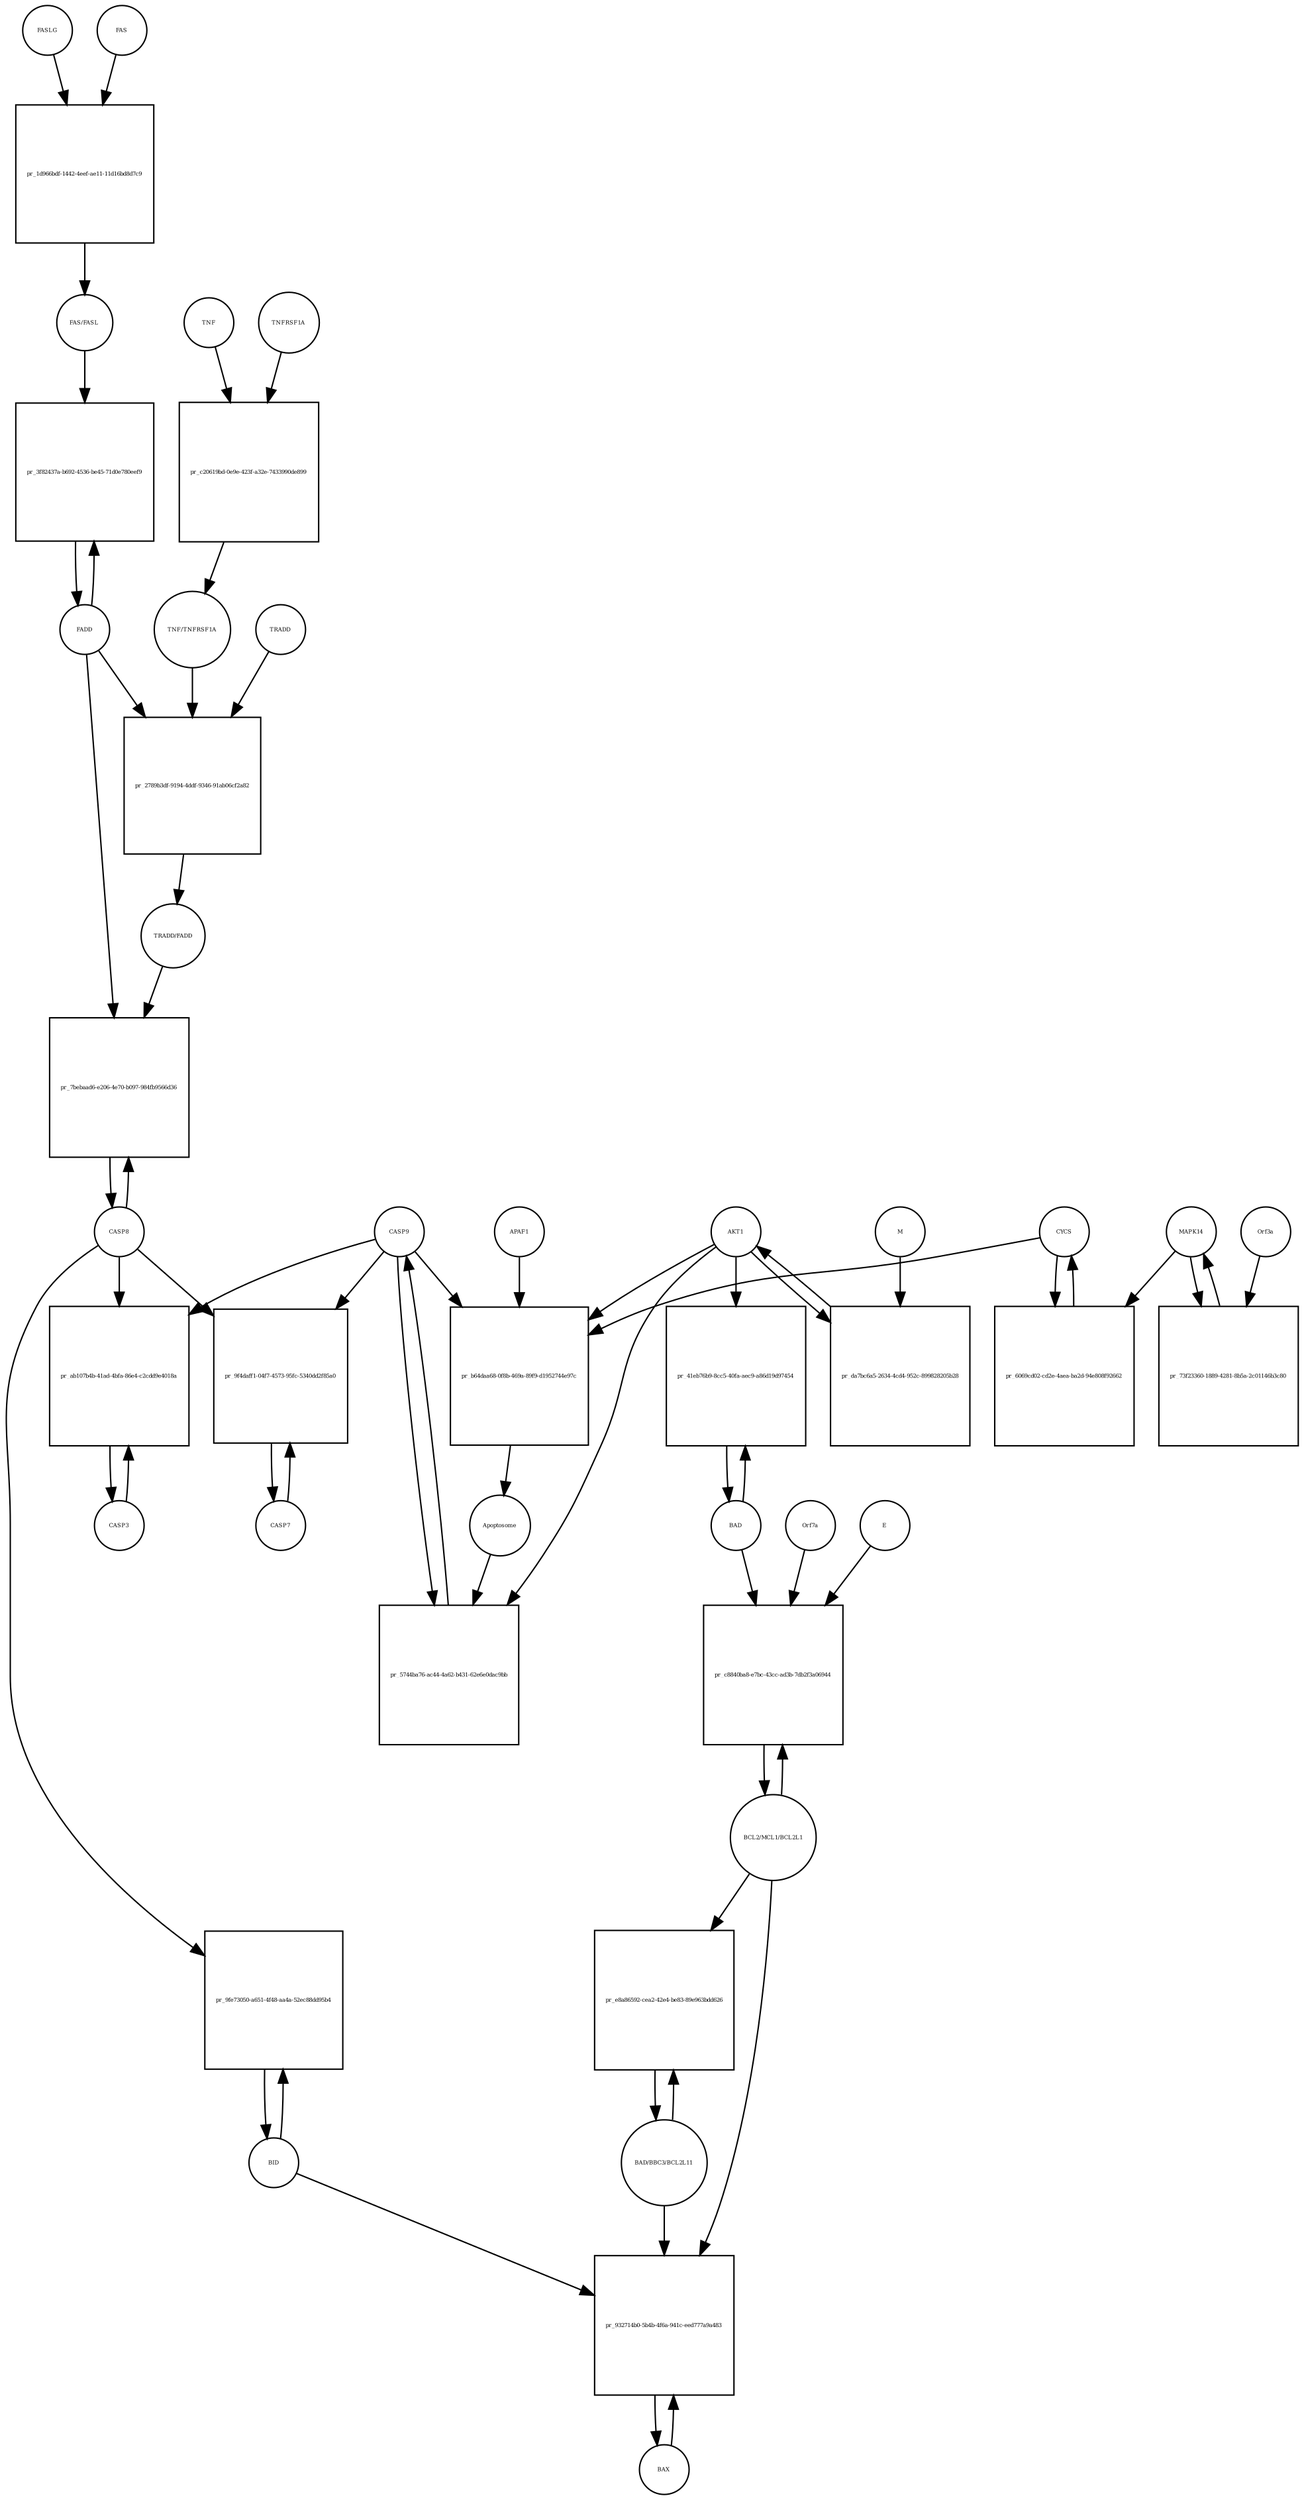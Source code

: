 strict digraph  {
FASLG [annotation="", bipartite=0, cls=macromolecule, fontsize=4, label=FASLG, shape=circle];
"pr_1d966bdf-1442-4eef-ae11-11d16bd8d7c9" [annotation="", bipartite=1, cls=process, fontsize=4, label="pr_1d966bdf-1442-4eef-ae11-11d16bd8d7c9", shape=square];
FAS [annotation="", bipartite=0, cls=macromolecule, fontsize=4, label=FAS, shape=circle];
"FAS/FASL" [annotation="", bipartite=0, cls=complex, fontsize=4, label="FAS/FASL", shape=circle];
FADD [annotation="", bipartite=0, cls=macromolecule, fontsize=4, label=FADD, shape=circle];
"pr_3f82437a-b692-4536-be45-71d0e780eef9" [annotation="", bipartite=1, cls=process, fontsize=4, label="pr_3f82437a-b692-4536-be45-71d0e780eef9", shape=square];
CASP8 [annotation="", bipartite=0, cls=macromolecule, fontsize=4, label=CASP8, shape=circle];
"pr_7bebaad6-e206-4e70-b097-984fb9566d36" [annotation="", bipartite=1, cls=process, fontsize=4, label="pr_7bebaad6-e206-4e70-b097-984fb9566d36", shape=square];
"TRADD/FADD" [annotation="", bipartite=0, cls=complex, fontsize=4, label="TRADD/FADD", shape=circle];
CASP3 [annotation="", bipartite=0, cls=macromolecule, fontsize=4, label=CASP3, shape=circle];
"pr_ab107b4b-41ad-4bfa-86e4-c2cdd9e4018a" [annotation="", bipartite=1, cls=process, fontsize=4, label="pr_ab107b4b-41ad-4bfa-86e4-c2cdd9e4018a", shape=square];
CASP9 [annotation="", bipartite=0, cls=macromolecule, fontsize=4, label=CASP9, shape=circle];
"pr_5744ba76-ac44-4a62-b431-62e6e0dac9bb" [annotation="", bipartite=1, cls=process, fontsize=4, label="pr_5744ba76-ac44-4a62-b431-62e6e0dac9bb", shape=square];
Apoptosome [annotation="", bipartite=0, cls=complex, fontsize=4, label=Apoptosome, shape=circle];
AKT1 [annotation="", bipartite=0, cls=macromolecule, fontsize=4, label=AKT1, shape=circle];
BID [annotation="", bipartite=0, cls=macromolecule, fontsize=4, label=BID, shape=circle];
"pr_9fe73050-a651-4f48-aa4a-52ec88dd95b4" [annotation="", bipartite=1, cls=process, fontsize=4, label="pr_9fe73050-a651-4f48-aa4a-52ec88dd95b4", shape=square];
BAX [annotation="", bipartite=0, cls=macromolecule, fontsize=4, label=BAX, shape=circle];
"pr_932714b0-5b4b-4f6a-941c-eed777a9a483" [annotation="", bipartite=1, cls=process, fontsize=4, label="pr_932714b0-5b4b-4f6a-941c-eed777a9a483", shape=square];
"BAD/BBC3/BCL2L11" [annotation="", bipartite=0, cls=complex, fontsize=4, label="BAD/BBC3/BCL2L11", shape=circle];
"BCL2/MCL1/BCL2L1" [annotation="", bipartite=0, cls=complex, fontsize=4, label="BCL2/MCL1/BCL2L1", shape=circle];
CYCS [annotation="", bipartite=0, cls=macromolecule, fontsize=4, label=CYCS, shape=circle];
"pr_6069cd02-cd2e-4aea-ba2d-94e808f92662" [annotation="", bipartite=1, cls=process, fontsize=4, label="pr_6069cd02-cd2e-4aea-ba2d-94e808f92662", shape=square];
MAPK14 [annotation="", bipartite=0, cls=macromolecule, fontsize=4, label=MAPK14, shape=circle];
CASP7 [annotation="", bipartite=0, cls=macromolecule, fontsize=4, label=CASP7, shape=circle];
"pr_9f4daff1-04f7-4573-95fc-5340dd2f85a0" [annotation="", bipartite=1, cls=process, fontsize=4, label="pr_9f4daff1-04f7-4573-95fc-5340dd2f85a0", shape=square];
"pr_da7bc6a5-2634-4cd4-952c-899828205b28" [annotation="", bipartite=1, cls=process, fontsize=4, label="pr_da7bc6a5-2634-4cd4-952c-899828205b28", shape=square];
M [annotation=urn_miriam_ncbiprotein_APO40582, bipartite=0, cls=macromolecule, fontsize=4, label=M, shape=circle];
"pr_2789b3df-9194-4ddf-9346-91ab06cf2a82" [annotation="", bipartite=1, cls=process, fontsize=4, label="pr_2789b3df-9194-4ddf-9346-91ab06cf2a82", shape=square];
TRADD [annotation="", bipartite=0, cls=macromolecule, fontsize=4, label=TRADD, shape=circle];
"TNF/TNFRSF1A" [annotation="", bipartite=0, cls=complex, fontsize=4, label="TNF/TNFRSF1A", shape=circle];
"pr_73f23360-1889-4281-8b5a-2c01146b3c80" [annotation="", bipartite=1, cls=process, fontsize=4, label="pr_73f23360-1889-4281-8b5a-2c01146b3c80", shape=square];
Orf3a [annotation="", bipartite=0, cls=macromolecule, fontsize=4, label=Orf3a, shape=circle];
"pr_e8a86592-cea2-42e4-be83-89e963bdd626" [annotation="", bipartite=1, cls=process, fontsize=4, label="pr_e8a86592-cea2-42e4-be83-89e963bdd626", shape=square];
"pr_c8840ba8-e7bc-43cc-ad3b-7db2f3a06944" [annotation="", bipartite=1, cls=process, fontsize=4, label="pr_c8840ba8-e7bc-43cc-ad3b-7db2f3a06944", shape=square];
Orf7a [annotation="", bipartite=0, cls=macromolecule, fontsize=4, label=Orf7a, shape=circle];
E [annotation="", bipartite=0, cls=macromolecule, fontsize=4, label=E, shape=circle];
BAD [annotation="", bipartite=0, cls=macromolecule, fontsize=4, label=BAD, shape=circle];
TNFRSF1A [annotation="", bipartite=0, cls=macromolecule, fontsize=4, label=TNFRSF1A, shape=circle];
"pr_c20619bd-0e9e-423f-a32e-7433990de899" [annotation="", bipartite=1, cls=process, fontsize=4, label="pr_c20619bd-0e9e-423f-a32e-7433990de899", shape=square];
TNF [annotation="", bipartite=0, cls=macromolecule, fontsize=4, label=TNF, shape=circle];
"pr_b64daa68-0f8b-469a-89f9-d1952744e97c" [annotation="", bipartite=1, cls=process, fontsize=4, label="pr_b64daa68-0f8b-469a-89f9-d1952744e97c", shape=square];
APAF1 [annotation="", bipartite=0, cls=macromolecule, fontsize=4, label=APAF1, shape=circle];
"pr_41eb76b9-8cc5-40fa-aec9-a86d19d97454" [annotation="", bipartite=1, cls=process, fontsize=4, label="pr_41eb76b9-8cc5-40fa-aec9-a86d19d97454", shape=square];
FASLG -> "pr_1d966bdf-1442-4eef-ae11-11d16bd8d7c9"  [annotation="", interaction_type=consumption];
"pr_1d966bdf-1442-4eef-ae11-11d16bd8d7c9" -> "FAS/FASL"  [annotation="", interaction_type=production];
FAS -> "pr_1d966bdf-1442-4eef-ae11-11d16bd8d7c9"  [annotation="", interaction_type=consumption];
"FAS/FASL" -> "pr_3f82437a-b692-4536-be45-71d0e780eef9"  [annotation="urn_miriam_kegg.pathway_hsa04210|urn_miriam_pubmed_31226023", interaction_type=catalysis];
FADD -> "pr_3f82437a-b692-4536-be45-71d0e780eef9"  [annotation="", interaction_type=consumption];
FADD -> "pr_7bebaad6-e206-4e70-b097-984fb9566d36"  [annotation="urn_miriam_kegg.pathway_hsa04210|urn_miriam_pubmed_31226023", interaction_type=catalysis];
FADD -> "pr_2789b3df-9194-4ddf-9346-91ab06cf2a82"  [annotation="", interaction_type=consumption];
"pr_3f82437a-b692-4536-be45-71d0e780eef9" -> FADD  [annotation="", interaction_type=production];
CASP8 -> "pr_7bebaad6-e206-4e70-b097-984fb9566d36"  [annotation="", interaction_type=consumption];
CASP8 -> "pr_ab107b4b-41ad-4bfa-86e4-c2cdd9e4018a"  [annotation="urn_miriam_kegg.pathway_hsa04210|urn_miriam_pubmed_31226023", interaction_type=catalysis];
CASP8 -> "pr_9fe73050-a651-4f48-aa4a-52ec88dd95b4"  [annotation="urn_miriam_kegg.pathway_hsa04210|urn_miriam_pubmed_31226023", interaction_type=catalysis];
CASP8 -> "pr_9f4daff1-04f7-4573-95fc-5340dd2f85a0"  [annotation="urn_miriam_kegg.pathway_hsa04210|urn_miriam_pubmed_31226023", interaction_type=catalysis];
"pr_7bebaad6-e206-4e70-b097-984fb9566d36" -> CASP8  [annotation="", interaction_type=production];
"TRADD/FADD" -> "pr_7bebaad6-e206-4e70-b097-984fb9566d36"  [annotation="urn_miriam_kegg.pathway_hsa04210|urn_miriam_pubmed_31226023", interaction_type=catalysis];
CASP3 -> "pr_ab107b4b-41ad-4bfa-86e4-c2cdd9e4018a"  [annotation="", interaction_type=consumption];
"pr_ab107b4b-41ad-4bfa-86e4-c2cdd9e4018a" -> CASP3  [annotation="", interaction_type=production];
CASP9 -> "pr_ab107b4b-41ad-4bfa-86e4-c2cdd9e4018a"  [annotation="urn_miriam_kegg.pathway_hsa04210|urn_miriam_pubmed_31226023", interaction_type=catalysis];
CASP9 -> "pr_5744ba76-ac44-4a62-b431-62e6e0dac9bb"  [annotation="", interaction_type=consumption];
CASP9 -> "pr_9f4daff1-04f7-4573-95fc-5340dd2f85a0"  [annotation="urn_miriam_kegg.pathway_hsa04210|urn_miriam_pubmed_31226023", interaction_type=catalysis];
CASP9 -> "pr_b64daa68-0f8b-469a-89f9-d1952744e97c"  [annotation="", interaction_type=consumption];
"pr_5744ba76-ac44-4a62-b431-62e6e0dac9bb" -> CASP9  [annotation="", interaction_type=production];
Apoptosome -> "pr_5744ba76-ac44-4a62-b431-62e6e0dac9bb"  [annotation="urn_miriam_kegg.pathway_hsa04210|urn_miriam_pubmed_31226023", interaction_type=catalysis];
AKT1 -> "pr_5744ba76-ac44-4a62-b431-62e6e0dac9bb"  [annotation="urn_miriam_kegg.pathway_hsa04210|urn_miriam_pubmed_31226023", interaction_type=inhibition];
AKT1 -> "pr_da7bc6a5-2634-4cd4-952c-899828205b28"  [annotation="", interaction_type=consumption];
AKT1 -> "pr_b64daa68-0f8b-469a-89f9-d1952744e97c"  [annotation="urn_miriam_pubmed_31226023|urn_miriam_kegg.pathway_hsa04210", interaction_type=inhibition];
AKT1 -> "pr_41eb76b9-8cc5-40fa-aec9-a86d19d97454"  [annotation="urn_miriam_pubmed_15694340|urn_miriam_kegg.pathway_hsa04210", interaction_type=inhibition];
BID -> "pr_9fe73050-a651-4f48-aa4a-52ec88dd95b4"  [annotation="", interaction_type=consumption];
BID -> "pr_932714b0-5b4b-4f6a-941c-eed777a9a483"  [annotation="urn_miriam_pubmed_31226023|urn_miriam_kegg.pathway_hsa04210", interaction_type=catalysis];
"pr_9fe73050-a651-4f48-aa4a-52ec88dd95b4" -> BID  [annotation="", interaction_type=production];
BAX -> "pr_932714b0-5b4b-4f6a-941c-eed777a9a483"  [annotation="", interaction_type=consumption];
"pr_932714b0-5b4b-4f6a-941c-eed777a9a483" -> BAX  [annotation="", interaction_type=production];
"BAD/BBC3/BCL2L11" -> "pr_932714b0-5b4b-4f6a-941c-eed777a9a483"  [annotation="urn_miriam_pubmed_31226023|urn_miriam_kegg.pathway_hsa04210", interaction_type=catalysis];
"BAD/BBC3/BCL2L11" -> "pr_e8a86592-cea2-42e4-be83-89e963bdd626"  [annotation="", interaction_type=consumption];
"BCL2/MCL1/BCL2L1" -> "pr_932714b0-5b4b-4f6a-941c-eed777a9a483"  [annotation="urn_miriam_pubmed_31226023|urn_miriam_kegg.pathway_hsa04210", interaction_type=inhibition];
"BCL2/MCL1/BCL2L1" -> "pr_e8a86592-cea2-42e4-be83-89e963bdd626"  [annotation=urn_miriam_pubmed_31226023, interaction_type=inhibition];
"BCL2/MCL1/BCL2L1" -> "pr_c8840ba8-e7bc-43cc-ad3b-7db2f3a06944"  [annotation="", interaction_type=consumption];
CYCS -> "pr_6069cd02-cd2e-4aea-ba2d-94e808f92662"  [annotation="", interaction_type=consumption];
CYCS -> "pr_b64daa68-0f8b-469a-89f9-d1952744e97c"  [annotation="", interaction_type=consumption];
"pr_6069cd02-cd2e-4aea-ba2d-94e808f92662" -> CYCS  [annotation="", interaction_type=production];
MAPK14 -> "pr_6069cd02-cd2e-4aea-ba2d-94e808f92662"  [annotation="urn_miriam_kegg.pathway_hsa04210|urn_miriam_pubmed_31226023", interaction_type=catalysis];
MAPK14 -> "pr_73f23360-1889-4281-8b5a-2c01146b3c80"  [annotation="", interaction_type=consumption];
CASP7 -> "pr_9f4daff1-04f7-4573-95fc-5340dd2f85a0"  [annotation="", interaction_type=consumption];
"pr_9f4daff1-04f7-4573-95fc-5340dd2f85a0" -> CASP7  [annotation="", interaction_type=production];
"pr_da7bc6a5-2634-4cd4-952c-899828205b28" -> AKT1  [annotation="", interaction_type=production];
M -> "pr_da7bc6a5-2634-4cd4-952c-899828205b28"  [annotation="urn_miriam_pubmed_31226023|urn_miriam_taxonomy_227984", interaction_type=inhibition];
"pr_2789b3df-9194-4ddf-9346-91ab06cf2a82" -> "TRADD/FADD"  [annotation="", interaction_type=production];
TRADD -> "pr_2789b3df-9194-4ddf-9346-91ab06cf2a82"  [annotation="", interaction_type=consumption];
"TNF/TNFRSF1A" -> "pr_2789b3df-9194-4ddf-9346-91ab06cf2a82"  [annotation="urn_miriam_kegg.pathway_hsa04210", interaction_type=catalysis];
"pr_73f23360-1889-4281-8b5a-2c01146b3c80" -> MAPK14  [annotation="", interaction_type=production];
Orf3a -> "pr_73f23360-1889-4281-8b5a-2c01146b3c80"  [annotation="urn_miriam_pubmed_31226023|urn_miriam_taxonomy_227984", interaction_type=catalysis];
"pr_e8a86592-cea2-42e4-be83-89e963bdd626" -> "BAD/BBC3/BCL2L11"  [annotation="", interaction_type=production];
"pr_c8840ba8-e7bc-43cc-ad3b-7db2f3a06944" -> "BCL2/MCL1/BCL2L1"  [annotation="", interaction_type=production];
Orf7a -> "pr_c8840ba8-e7bc-43cc-ad3b-7db2f3a06944"  [annotation="urn_miriam_pubmed_15694340|urn_miriam_kegg.pathway_hsa04210|urn_miriam_taxonomy_227984", interaction_type=inhibition];
E -> "pr_c8840ba8-e7bc-43cc-ad3b-7db2f3a06944"  [annotation="urn_miriam_pubmed_15694340|urn_miriam_kegg.pathway_hsa04210|urn_miriam_taxonomy_227984", interaction_type=inhibition];
BAD -> "pr_c8840ba8-e7bc-43cc-ad3b-7db2f3a06944"  [annotation="urn_miriam_pubmed_15694340|urn_miriam_kegg.pathway_hsa04210|urn_miriam_taxonomy_227984", interaction_type=inhibition];
BAD -> "pr_41eb76b9-8cc5-40fa-aec9-a86d19d97454"  [annotation="", interaction_type=consumption];
TNFRSF1A -> "pr_c20619bd-0e9e-423f-a32e-7433990de899"  [annotation="", interaction_type=consumption];
"pr_c20619bd-0e9e-423f-a32e-7433990de899" -> "TNF/TNFRSF1A"  [annotation="", interaction_type=production];
TNF -> "pr_c20619bd-0e9e-423f-a32e-7433990de899"  [annotation="", interaction_type=consumption];
"pr_b64daa68-0f8b-469a-89f9-d1952744e97c" -> Apoptosome  [annotation="", interaction_type=production];
APAF1 -> "pr_b64daa68-0f8b-469a-89f9-d1952744e97c"  [annotation="", interaction_type=consumption];
"pr_41eb76b9-8cc5-40fa-aec9-a86d19d97454" -> BAD  [annotation="", interaction_type=production];
}
